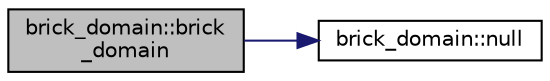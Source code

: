 digraph "brick_domain::brick_domain"
{
  edge [fontname="Helvetica",fontsize="10",labelfontname="Helvetica",labelfontsize="10"];
  node [fontname="Helvetica",fontsize="10",shape=record];
  rankdir="LR";
  Node0 [label="brick_domain::brick\l_domain",height=0.2,width=0.4,color="black", fillcolor="grey75", style="filled", fontcolor="black"];
  Node0 -> Node1 [color="midnightblue",fontsize="10",style="solid",fontname="Helvetica"];
  Node1 [label="brick_domain::null",height=0.2,width=0.4,color="black", fillcolor="white", style="filled",URL="$da/daf/classbrick__domain.html#a77eece31b4943fe375c33a5891e73b7d"];
}
